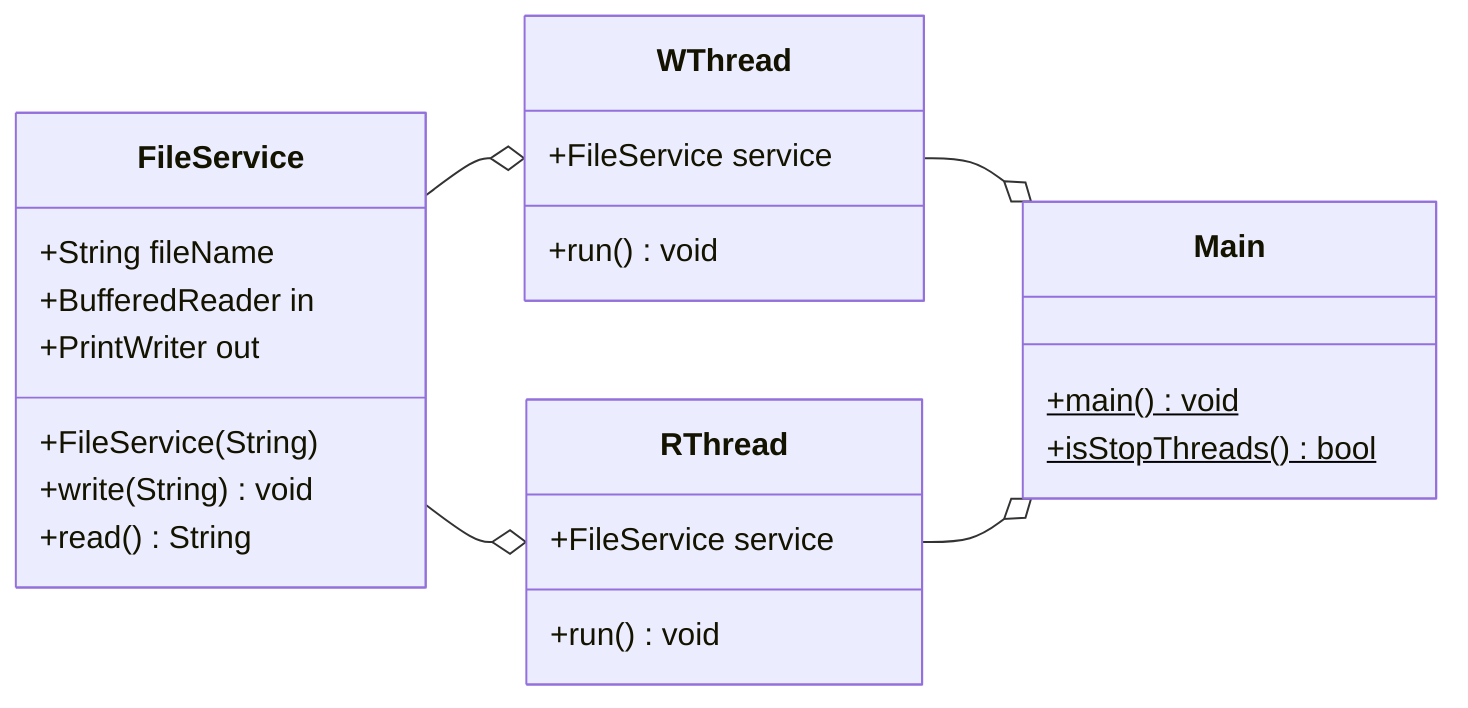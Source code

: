 classDiagram
    direction RL
    class FileService {
        +String fileName
        +BufferedReader in
        +PrintWriter out
        +FileService(String)
        +write(String) void
        +read() String
    }
    class RThread {
        +FileService service
        +run() void
    }
    class WThread {
        +FileService service
        +run() void
    }

    class Main {
        +main()$ void
        +isStopThreads()$ bool
    }

    Main o-- WThread
    Main o-- RThread
    WThread o-- FileService
    RThread o-- FileService